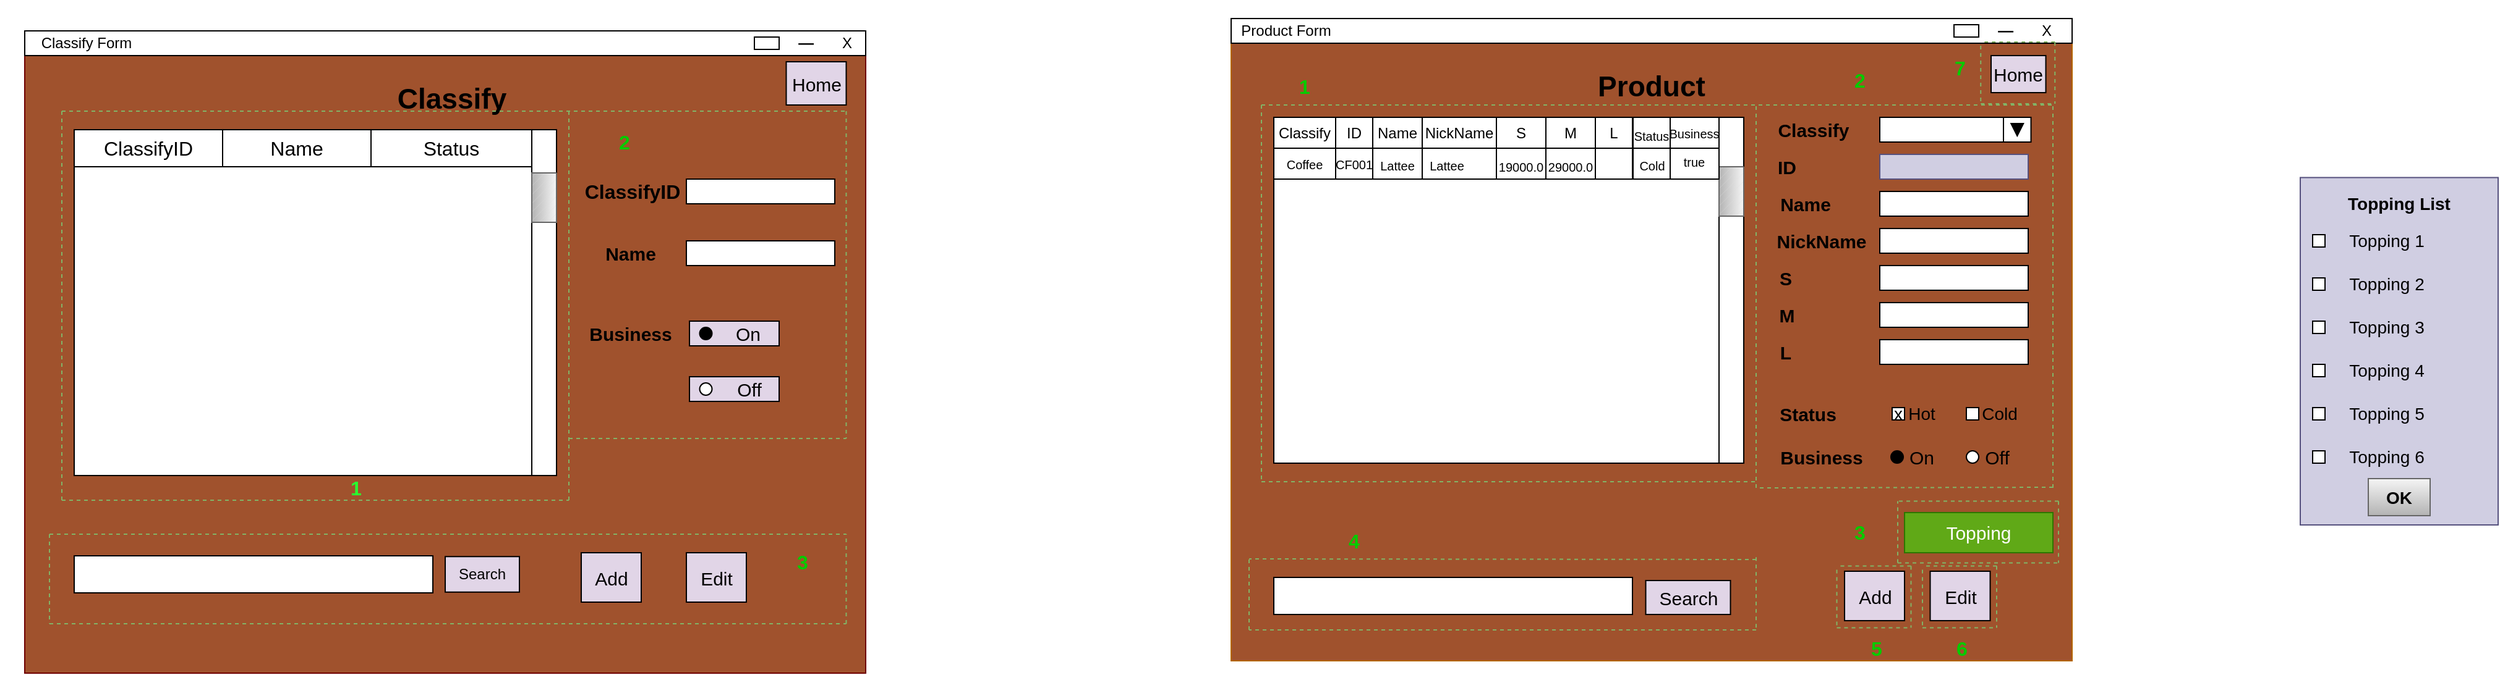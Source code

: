 <mxfile version="16.4.11" type="device"><diagram id="q8lKJVzKrekcvwkOTJQg" name="Page-1"><mxGraphModel dx="1038" dy="641" grid="1" gridSize="10" guides="1" tooltips="1" connect="1" arrows="1" fold="1" page="1" pageScale="1" pageWidth="850" pageHeight="1100" math="0" shadow="0"><root><mxCell id="0"/><mxCell id="1" parent="0"/><mxCell id="ak0xcF1n93-fS8Q3N2Ez-2" value="" style="rounded=0;whiteSpace=wrap;html=1;fillColor=#A0522D;strokeColor=#6F0000;strokeWidth=1;fontColor=#ffffff;" parent="1" vertex="1"><mxGeometry x="80" y="60" width="680" height="500" as="geometry"/></mxCell><mxCell id="ak0xcF1n93-fS8Q3N2Ez-3" value="" style="rounded=0;whiteSpace=wrap;html=1;" parent="1" vertex="1"><mxGeometry x="80" y="40" width="680" height="20" as="geometry"/></mxCell><mxCell id="ak0xcF1n93-fS8Q3N2Ez-4" value="" style="rounded=0;whiteSpace=wrap;html=1;" parent="1" vertex="1"><mxGeometry x="670" y="45" width="20" height="10" as="geometry"/></mxCell><mxCell id="ak0xcF1n93-fS8Q3N2Ez-5" value="X" style="text;html=1;strokeColor=none;fillColor=none;align=center;verticalAlign=middle;whiteSpace=wrap;rounded=0;" parent="1" vertex="1"><mxGeometry x="730" y="40" width="30" height="20" as="geometry"/></mxCell><mxCell id="ak0xcF1n93-fS8Q3N2Ez-6" value="&lt;p class=&quot;MsoListParagraph&quot; style=&quot;margin-left: 55.2pt ; text-align: justify ; line-height: 150%&quot;&gt;&lt;b&gt;&lt;span style=&quot;font-size: 13.0pt ; line-height: 150% ; font-family: &amp;#34;times new roman&amp;#34; , serif&quot;&gt;─&lt;/span&gt;&lt;/b&gt;&lt;/p&gt;" style="text;html=1;strokeColor=none;fillColor=none;align=center;verticalAlign=middle;whiteSpace=wrap;rounded=0;" parent="1" vertex="1"><mxGeometry x="660" y="40" width="30" height="20" as="geometry"/></mxCell><mxCell id="ak0xcF1n93-fS8Q3N2Ez-7" value="Classify Form" style="text;html=1;strokeColor=none;fillColor=none;align=center;verticalAlign=middle;whiteSpace=wrap;rounded=0;" parent="1" vertex="1"><mxGeometry x="60" y="35" width="140" height="30" as="geometry"/></mxCell><mxCell id="ak0xcF1n93-fS8Q3N2Ez-8" value="&lt;span style=&quot;font-size: 23px&quot;&gt;&lt;b&gt;Classify&lt;/b&gt;&lt;/span&gt;" style="text;html=1;strokeColor=none;fillColor=none;align=center;verticalAlign=middle;whiteSpace=wrap;rounded=0;" parent="1" vertex="1"><mxGeometry x="318" y="80" width="215" height="30" as="geometry"/></mxCell><mxCell id="ak0xcF1n93-fS8Q3N2Ez-40" value="" style="rounded=0;whiteSpace=wrap;html=1;" parent="1" vertex="1"><mxGeometry x="120" y="120" width="380" height="280" as="geometry"/></mxCell><mxCell id="ak0xcF1n93-fS8Q3N2Ez-58" value="" style="rounded=0;whiteSpace=wrap;html=1;fontSize=15;fontColor=#000000;" parent="1" vertex="1"><mxGeometry x="120" y="465" width="290" height="30" as="geometry"/></mxCell><mxCell id="ak0xcF1n93-fS8Q3N2Ez-59" value="" style="rounded=0;whiteSpace=wrap;html=1;fontSize=15;fontColor=#000000;" parent="1" vertex="1"><mxGeometry x="615" y="210" width="120" height="20" as="geometry"/></mxCell><mxCell id="ak0xcF1n93-fS8Q3N2Ez-60" value="&lt;span style=&quot;color: rgb(0 , 0 , 0) ; font-size: 16px&quot;&gt;&lt;b&gt;ClassifyID&lt;/b&gt;&lt;/span&gt;" style="text;html=1;strokeColor=none;fillColor=none;align=center;verticalAlign=middle;whiteSpace=wrap;rounded=0;fontSize=15;fontColor=#FF0000;" parent="1" vertex="1"><mxGeometry x="533" y="155" width="77" height="30" as="geometry"/></mxCell><mxCell id="ak0xcF1n93-fS8Q3N2Ez-61" value="&lt;b&gt;Name&lt;/b&gt;" style="text;html=1;strokeColor=none;fillColor=none;align=center;verticalAlign=middle;whiteSpace=wrap;rounded=0;fontSize=15;fontColor=#000000;" parent="1" vertex="1"><mxGeometry x="540" y="205" width="60" height="30" as="geometry"/></mxCell><mxCell id="ak0xcF1n93-fS8Q3N2Ez-64" value="" style="rounded=0;whiteSpace=wrap;html=1;fontSize=15;fontColor=#000000;" parent="1" vertex="1"><mxGeometry x="615" y="160" width="120" height="20" as="geometry"/></mxCell><mxCell id="ak0xcF1n93-fS8Q3N2Ez-73" value="Add" style="rounded=0;whiteSpace=wrap;html=1;fontSize=15;fontColor=#000000;fillColor=#E1D5E7;" parent="1" vertex="1"><mxGeometry x="530" y="462.5" width="48.5" height="40" as="geometry"/></mxCell><mxCell id="ak0xcF1n93-fS8Q3N2Ez-74" value="Edit" style="rounded=0;whiteSpace=wrap;html=1;fontSize=15;fontColor=#000000;fillColor=#E1D5E7;" parent="1" vertex="1"><mxGeometry x="615" y="462.5" width="48.5" height="40" as="geometry"/></mxCell><mxCell id="ak0xcF1n93-fS8Q3N2Ez-75" value="&lt;b&gt;Business&lt;/b&gt;" style="text;html=1;strokeColor=none;fillColor=none;align=center;verticalAlign=middle;whiteSpace=wrap;rounded=0;fontSize=15;fontColor=#000000;" parent="1" vertex="1"><mxGeometry x="540" y="270" width="60" height="30" as="geometry"/></mxCell><mxCell id="ak0xcF1n93-fS8Q3N2Ez-76" value="Home" style="rounded=0;whiteSpace=wrap;html=1;fontSize=15;fontColor=#000000;fillColor=#E1D5E7;" parent="1" vertex="1"><mxGeometry x="695.75" y="65" width="48.5" height="35" as="geometry"/></mxCell><mxCell id="ak0xcF1n93-fS8Q3N2Ez-80" value="" style="rounded=0;whiteSpace=wrap;html=1;fontSize=15;fontColor=#000000;fillColor=#E1D5E7;" parent="1" vertex="1"><mxGeometry x="617.5" y="275" width="72.5" height="20" as="geometry"/></mxCell><mxCell id="ak0xcF1n93-fS8Q3N2Ez-81" value="" style="rounded=0;whiteSpace=wrap;html=1;fontSize=15;fontColor=#000000;fillColor=#E1D5E7;" parent="1" vertex="1"><mxGeometry x="617.5" y="320" width="72.5" height="20" as="geometry"/></mxCell><mxCell id="ak0xcF1n93-fS8Q3N2Ez-82" value="On" style="text;html=1;strokeColor=none;fillColor=none;align=center;verticalAlign=middle;whiteSpace=wrap;rounded=0;fontSize=15;fontColor=#000000;" parent="1" vertex="1"><mxGeometry x="640" y="280" width="50" height="10" as="geometry"/></mxCell><mxCell id="ak0xcF1n93-fS8Q3N2Ez-83" value="Off" style="text;html=1;strokeColor=none;fillColor=none;align=center;verticalAlign=middle;whiteSpace=wrap;rounded=0;fontSize=15;fontColor=#000000;" parent="1" vertex="1"><mxGeometry x="635.75" y="325" width="60" height="10" as="geometry"/></mxCell><mxCell id="ak0xcF1n93-fS8Q3N2Ez-84" value="" style="ellipse;whiteSpace=wrap;html=1;aspect=fixed;fontSize=15;fontColor=#000000;fillColor=#000000;" parent="1" vertex="1"><mxGeometry x="625.75" y="280" width="10" height="10" as="geometry"/></mxCell><mxCell id="ak0xcF1n93-fS8Q3N2Ez-85" value="" style="ellipse;whiteSpace=wrap;html=1;aspect=fixed;fontSize=15;fontColor=#000000;fillColor=#FFFFFF;" parent="1" vertex="1"><mxGeometry x="625.75" y="325" width="10" height="10" as="geometry"/></mxCell><mxCell id="ak0xcF1n93-fS8Q3N2Ez-91" value="" style="rounded=0;whiteSpace=wrap;html=1;fillColor=#A0522D;strokeColor=#b46504;" parent="1" vertex="1"><mxGeometry x="1055.5" y="50" width="680" height="500" as="geometry"/></mxCell><mxCell id="ak0xcF1n93-fS8Q3N2Ez-92" value="" style="rounded=0;whiteSpace=wrap;html=1;" parent="1" vertex="1"><mxGeometry x="1055.5" y="30" width="680" height="20" as="geometry"/></mxCell><mxCell id="ak0xcF1n93-fS8Q3N2Ez-93" value="" style="rounded=0;whiteSpace=wrap;html=1;" parent="1" vertex="1"><mxGeometry x="1640" y="35" width="20" height="10" as="geometry"/></mxCell><mxCell id="ak0xcF1n93-fS8Q3N2Ez-94" value="X" style="text;html=1;strokeColor=none;fillColor=none;align=center;verticalAlign=middle;whiteSpace=wrap;rounded=0;" parent="1" vertex="1"><mxGeometry x="1700" y="30" width="30" height="20" as="geometry"/></mxCell><mxCell id="ak0xcF1n93-fS8Q3N2Ez-95" value="&lt;p class=&quot;MsoListParagraph&quot; style=&quot;margin-left: 55.2pt ; text-align: justify ; line-height: 150%&quot;&gt;&lt;b&gt;&lt;span style=&quot;font-size: 13.0pt ; line-height: 150% ; font-family: &amp;#34;times new roman&amp;#34; , serif&quot;&gt;─&lt;/span&gt;&lt;/b&gt;&lt;/p&gt;" style="text;html=1;strokeColor=none;fillColor=none;align=center;verticalAlign=middle;whiteSpace=wrap;rounded=0;" parent="1" vertex="1"><mxGeometry x="1630" y="30" width="30" height="20" as="geometry"/></mxCell><mxCell id="ak0xcF1n93-fS8Q3N2Ez-96" value="Product Form" style="text;html=1;strokeColor=none;fillColor=none;align=center;verticalAlign=middle;whiteSpace=wrap;rounded=0;" parent="1" vertex="1"><mxGeometry x="1030" y="25" width="140" height="30" as="geometry"/></mxCell><mxCell id="ak0xcF1n93-fS8Q3N2Ez-97" value="&lt;span style=&quot;font-size: 23px&quot;&gt;&lt;b&gt;Product&lt;/b&gt;&lt;/span&gt;" style="text;html=1;strokeColor=none;fillColor=none;align=center;verticalAlign=middle;whiteSpace=wrap;rounded=0;" parent="1" vertex="1"><mxGeometry x="1288" y="70" width="215" height="30" as="geometry"/></mxCell><mxCell id="ak0xcF1n93-fS8Q3N2Ez-98" value="" style="rounded=0;whiteSpace=wrap;html=1;" parent="1" vertex="1"><mxGeometry x="1090" y="110" width="380" height="280" as="geometry"/></mxCell><mxCell id="ak0xcF1n93-fS8Q3N2Ez-110" value="" style="rounded=0;whiteSpace=wrap;html=1;fontSize=15;fontColor=#000000;" parent="1" vertex="1"><mxGeometry x="1090" y="482.5" width="290" height="30" as="geometry"/></mxCell><mxCell id="ak0xcF1n93-fS8Q3N2Ez-111" value="" style="rounded=0;whiteSpace=wrap;html=1;fontSize=15;fontColor=#000000;" parent="1" vertex="1"><mxGeometry x="1580" y="200" width="120" height="20" as="geometry"/></mxCell><mxCell id="ak0xcF1n93-fS8Q3N2Ez-112" value="&lt;font color=&quot;#000000&quot;&gt;&lt;b&gt;Classify&lt;/b&gt;&lt;/font&gt;" style="text;html=1;strokeColor=none;fillColor=none;align=center;verticalAlign=middle;whiteSpace=wrap;rounded=0;fontSize=15;fontColor=#FF0000;" parent="1" vertex="1"><mxGeometry x="1490" y="105" width="73" height="30" as="geometry"/></mxCell><mxCell id="ak0xcF1n93-fS8Q3N2Ez-113" value="&lt;b&gt;Name&lt;/b&gt;" style="text;html=1;strokeColor=none;fillColor=none;align=center;verticalAlign=middle;whiteSpace=wrap;rounded=0;fontSize=15;fontColor=#000000;" parent="1" vertex="1"><mxGeometry x="1490" y="165" width="60" height="30" as="geometry"/></mxCell><mxCell id="ak0xcF1n93-fS8Q3N2Ez-116" value="" style="rounded=0;whiteSpace=wrap;html=1;fontSize=15;fontColor=#000000;" parent="1" vertex="1"><mxGeometry x="1580" y="110" width="120" height="20" as="geometry"/></mxCell><mxCell id="ak0xcF1n93-fS8Q3N2Ez-122" value="Add" style="rounded=0;whiteSpace=wrap;html=1;fontSize=15;fontColor=#000000;fillColor=#E1D5E7;" parent="1" vertex="1"><mxGeometry x="1551.5" y="477.5" width="48.5" height="40" as="geometry"/></mxCell><mxCell id="ak0xcF1n93-fS8Q3N2Ez-123" value="Edit" style="rounded=0;whiteSpace=wrap;html=1;fontSize=15;fontColor=#000000;fillColor=#E1D5E7;" parent="1" vertex="1"><mxGeometry x="1620.75" y="477.5" width="48.5" height="40" as="geometry"/></mxCell><mxCell id="ak0xcF1n93-fS8Q3N2Ez-124" value="&lt;b&gt;Status&lt;/b&gt;" style="text;html=1;strokeColor=none;fillColor=none;align=center;verticalAlign=middle;whiteSpace=wrap;rounded=0;fontSize=15;fontColor=#000000;" parent="1" vertex="1"><mxGeometry x="1491.5" y="335" width="60" height="30" as="geometry"/></mxCell><mxCell id="ak0xcF1n93-fS8Q3N2Ez-125" value="Home" style="rounded=0;whiteSpace=wrap;html=1;fontSize=15;fontColor=#000000;fillColor=#E1D5E7;" parent="1" vertex="1"><mxGeometry x="1670" y="60" width="44.25" height="30" as="geometry"/></mxCell><mxCell id="ak0xcF1n93-fS8Q3N2Ez-131" value="On" style="text;html=1;strokeColor=none;fillColor=none;align=center;verticalAlign=middle;whiteSpace=wrap;rounded=0;fontSize=15;fontColor=#000000;rotation=0;" parent="1" vertex="1"><mxGeometry x="1589" y="380" width="50" height="10" as="geometry"/></mxCell><mxCell id="ak0xcF1n93-fS8Q3N2Ez-132" value="Off" style="text;html=1;strokeColor=none;fillColor=none;align=center;verticalAlign=middle;whiteSpace=wrap;rounded=0;fontSize=15;fontColor=#000000;" parent="1" vertex="1"><mxGeometry x="1650" y="380" width="50" height="10" as="geometry"/></mxCell><mxCell id="ak0xcF1n93-fS8Q3N2Ez-164" value="&lt;span style=&quot;font-size: 15px&quot;&gt;&lt;b&gt;ID&lt;/b&gt;&lt;/span&gt;" style="text;html=1;strokeColor=none;fillColor=none;align=center;verticalAlign=middle;whiteSpace=wrap;rounded=0;fontSize=12;fontColor=#000000;" parent="1" vertex="1"><mxGeometry x="1480" y="135" width="50" height="30" as="geometry"/></mxCell><mxCell id="ak0xcF1n93-fS8Q3N2Ez-165" value="" style="rounded=0;whiteSpace=wrap;html=1;fontSize=15;fillColor=#d0cee2;strokeColor=#56517e;" parent="1" vertex="1"><mxGeometry x="1580" y="140" width="120" height="20" as="geometry"/></mxCell><mxCell id="ak0xcF1n93-fS8Q3N2Ez-167" value="&lt;span style=&quot;font-size: 15px&quot;&gt;&lt;b&gt;S&lt;/b&gt;&lt;/span&gt;" style="text;html=1;strokeColor=none;fillColor=none;align=center;verticalAlign=middle;whiteSpace=wrap;rounded=0;fontSize=12;fontColor=#000000;" parent="1" vertex="1"><mxGeometry x="1474.25" y="225" width="60" height="30" as="geometry"/></mxCell><mxCell id="ak0xcF1n93-fS8Q3N2Ez-168" value="&lt;b&gt;M&lt;/b&gt;" style="text;html=1;strokeColor=none;fillColor=none;align=center;verticalAlign=middle;whiteSpace=wrap;rounded=0;fontSize=15;fontColor=#000000;" parent="1" vertex="1"><mxGeometry x="1475" y="255" width="60" height="30" as="geometry"/></mxCell><mxCell id="ak0xcF1n93-fS8Q3N2Ez-169" value="&lt;b&gt;L&lt;/b&gt;" style="text;html=1;strokeColor=none;fillColor=none;align=center;verticalAlign=middle;whiteSpace=wrap;rounded=0;fontSize=15;fontColor=#000000;" parent="1" vertex="1"><mxGeometry x="1474.25" y="285" width="60" height="30" as="geometry"/></mxCell><mxCell id="ak0xcF1n93-fS8Q3N2Ez-171" value="" style="rounded=0;whiteSpace=wrap;html=1;fontSize=15;fontColor=#000000;" parent="1" vertex="1"><mxGeometry x="1580" y="230" width="120" height="20" as="geometry"/></mxCell><mxCell id="ak0xcF1n93-fS8Q3N2Ez-173" value="" style="rounded=0;whiteSpace=wrap;html=1;fontSize=15;fontColor=#000000;" parent="1" vertex="1"><mxGeometry x="1580" y="260" width="120" height="20" as="geometry"/></mxCell><mxCell id="ak0xcF1n93-fS8Q3N2Ez-175" value="" style="rounded=0;whiteSpace=wrap;html=1;fontSize=15;fontColor=#000000;" parent="1" vertex="1"><mxGeometry x="1580" y="290" width="120" height="20" as="geometry"/></mxCell><mxCell id="o-FGPBHPvcDrGOD6R7V4-8" value="Topping" style="rounded=0;whiteSpace=wrap;html=1;fontSize=15;fillColor=#60a917;strokeColor=#2D7600;fontColor=#ffffff;" parent="1" vertex="1"><mxGeometry x="1600" y="430" width="120" height="32.5" as="geometry"/></mxCell><mxCell id="o-FGPBHPvcDrGOD6R7V4-19" value="" style="endArrow=none;dashed=1;html=1;rounded=0;fillColor=#d5e8d4;gradientColor=#97d077;strokeColor=#82b366;entryX=1;entryY=0;entryDx=0;entryDy=0;exitX=0.25;exitY=0;exitDx=0;exitDy=0;" parent="1" edge="1"><mxGeometry width="50" height="50" relative="1" as="geometry"><mxPoint x="1080" y="100" as="sourcePoint"/><mxPoint x="1720" y="100" as="targetPoint"/></mxGeometry></mxCell><mxCell id="o-FGPBHPvcDrGOD6R7V4-22" value="" style="endArrow=none;dashed=1;html=1;rounded=0;fillColor=#d5e8d4;gradientColor=#97d077;strokeColor=#82b366;entryX=0.25;entryY=0;entryDx=0;entryDy=0;" parent="1" edge="1"><mxGeometry width="50" height="50" relative="1" as="geometry"><mxPoint x="1480" y="410" as="sourcePoint"/><mxPoint x="1480" y="100" as="targetPoint"/></mxGeometry></mxCell><mxCell id="o-FGPBHPvcDrGOD6R7V4-25" value="" style="endArrow=none;dashed=1;html=1;rounded=0;fillColor=#d5e8d4;gradientColor=#97d077;strokeColor=#82b366;entryX=0;entryY=0;entryDx=0;entryDy=0;exitX=0.25;exitY=0;exitDx=0;exitDy=0;" parent="1" edge="1"><mxGeometry width="50" height="50" relative="1" as="geometry"><mxPoint x="1080" y="100" as="sourcePoint"/><mxPoint x="1080" y="405.0" as="targetPoint"/></mxGeometry></mxCell><mxCell id="o-FGPBHPvcDrGOD6R7V4-26" value="" style="endArrow=none;dashed=1;html=1;rounded=0;fillColor=#d5e8d4;gradientColor=#97d077;strokeColor=#82b366;entryX=0.25;entryY=0;entryDx=0;entryDy=0;exitX=0;exitY=0;exitDx=0;exitDy=0;" parent="1" edge="1"><mxGeometry width="50" height="50" relative="1" as="geometry"><mxPoint x="1080" y="405.0" as="sourcePoint"/><mxPoint x="1480" y="405" as="targetPoint"/></mxGeometry></mxCell><mxCell id="o-FGPBHPvcDrGOD6R7V4-27" value="&lt;font color=&quot;#000000&quot;&gt;Classify&lt;/font&gt;" style="rounded=0;whiteSpace=wrap;html=1;fontColor=#00CC00;strokeColor=#000000;strokeWidth=1;fillColor=#FFFFFF;" parent="1" vertex="1"><mxGeometry x="1090" y="110" width="50" height="25" as="geometry"/></mxCell><mxCell id="o-FGPBHPvcDrGOD6R7V4-28" value="&lt;font color=&quot;#000000&quot;&gt;ID&lt;/font&gt;" style="rounded=0;whiteSpace=wrap;html=1;fontColor=#00CC00;strokeColor=#000000;strokeWidth=1;fillColor=#FFFFFF;" parent="1" vertex="1"><mxGeometry x="1140" y="110" width="30" height="25" as="geometry"/></mxCell><mxCell id="o-FGPBHPvcDrGOD6R7V4-29" value="&lt;font color=&quot;#000000&quot;&gt;Name&lt;/font&gt;" style="rounded=0;whiteSpace=wrap;html=1;fontColor=#00CC00;strokeColor=#000000;strokeWidth=1;fillColor=#FFFFFF;" parent="1" vertex="1"><mxGeometry x="1170" y="110" width="40" height="25" as="geometry"/></mxCell><mxCell id="o-FGPBHPvcDrGOD6R7V4-30" value="&lt;font color=&quot;#000000&quot;&gt;S&lt;/font&gt;" style="rounded=0;whiteSpace=wrap;html=1;fontColor=#00CC00;strokeColor=#000000;strokeWidth=1;fillColor=#FFFFFF;" parent="1" vertex="1"><mxGeometry x="1270" y="110" width="40" height="25" as="geometry"/></mxCell><mxCell id="o-FGPBHPvcDrGOD6R7V4-31" value="&lt;font color=&quot;#000000&quot;&gt;M&lt;/font&gt;" style="rounded=0;whiteSpace=wrap;html=1;fontColor=#00CC00;strokeColor=#000000;strokeWidth=1;fillColor=#FFFFFF;" parent="1" vertex="1"><mxGeometry x="1310" y="110" width="40" height="25" as="geometry"/></mxCell><mxCell id="o-FGPBHPvcDrGOD6R7V4-32" value="&lt;font color=&quot;#000000&quot;&gt;L&lt;/font&gt;" style="rounded=0;whiteSpace=wrap;html=1;fontColor=#00CC00;strokeColor=#000000;strokeWidth=1;fillColor=#FFFFFF;" parent="1" vertex="1"><mxGeometry x="1350" y="110" width="30" height="25" as="geometry"/></mxCell><mxCell id="o-FGPBHPvcDrGOD6R7V4-33" value="&lt;font color=&quot;#000000&quot; style=&quot;font-size: 10px&quot;&gt;Business&lt;/font&gt;" style="rounded=0;whiteSpace=wrap;html=1;fontColor=#00CC00;strokeColor=#000000;strokeWidth=1;fillColor=#FFFFFF;" parent="1" vertex="1"><mxGeometry x="1410" y="110" width="40" height="25" as="geometry"/></mxCell><mxCell id="o-FGPBHPvcDrGOD6R7V4-35" value="" style="rounded=0;whiteSpace=wrap;html=1;strokeWidth=1;rotation=90;" parent="1" vertex="1"><mxGeometry x="1320" y="240" width="280" height="20" as="geometry"/></mxCell><mxCell id="o-FGPBHPvcDrGOD6R7V4-36" value="" style="verticalLabelPosition=bottom;verticalAlign=top;html=1;shape=mxgraph.basic.patternFillRect;fillStyle=diagRev;step=5;fillStrokeWidth=0.2;fillStrokeColor=#dddddd;strokeWidth=1;rotation=90;fillColor=#f5f5f5;strokeColor=#666666;gradientColor=#b3b3b3;" parent="1" vertex="1"><mxGeometry x="1440" y="160" width="40" height="20" as="geometry"/></mxCell><mxCell id="o-FGPBHPvcDrGOD6R7V4-37" value="Search" style="rounded=0;whiteSpace=wrap;html=1;fontSize=15;fontColor=#000000;fillColor=#E1D5E7;" parent="1" vertex="1"><mxGeometry x="1390.75" y="485" width="68.5" height="27.5" as="geometry"/></mxCell><mxCell id="o-FGPBHPvcDrGOD6R7V4-39" value="" style="endArrow=none;dashed=1;html=1;rounded=0;fillColor=#d5e8d4;gradientColor=#97d077;strokeColor=#82b366;entryX=1;entryY=0;entryDx=0;entryDy=0;" parent="1" edge="1"><mxGeometry width="50" height="50" relative="1" as="geometry"><mxPoint x="1720" y="410" as="sourcePoint"/><mxPoint x="1720" y="100" as="targetPoint"/></mxGeometry></mxCell><mxCell id="o-FGPBHPvcDrGOD6R7V4-42" value="" style="endArrow=none;dashed=1;html=1;rounded=0;fillColor=#d5e8d4;gradientColor=#97d077;strokeColor=#82b366;entryX=0;entryY=0.5;entryDx=0;entryDy=0;" parent="1" edge="1"><mxGeometry width="50" height="50" relative="1" as="geometry"><mxPoint x="1480" y="468" as="sourcePoint"/><mxPoint x="1070" y="467.5" as="targetPoint"/></mxGeometry></mxCell><mxCell id="o-FGPBHPvcDrGOD6R7V4-47" value="" style="endArrow=none;dashed=1;html=1;rounded=0;fillColor=#d5e8d4;gradientColor=#97d077;strokeColor=#82b366;entryX=0;entryY=0.5;entryDx=0;entryDy=0;exitX=0;exitY=0.75;exitDx=0;exitDy=0;" parent="1" edge="1"><mxGeometry width="50" height="50" relative="1" as="geometry"><mxPoint x="1070" y="525" as="sourcePoint"/><mxPoint x="1070" y="467.5" as="targetPoint"/></mxGeometry></mxCell><mxCell id="o-FGPBHPvcDrGOD6R7V4-49" value="" style="endArrow=none;dashed=1;html=1;rounded=0;fillColor=#d5e8d4;gradientColor=#97d077;strokeColor=#82b366;entryX=0;entryY=0.75;entryDx=0;entryDy=0;" parent="1" edge="1"><mxGeometry width="50" height="50" relative="1" as="geometry"><mxPoint x="1480" y="525" as="sourcePoint"/><mxPoint x="1070" y="525" as="targetPoint"/></mxGeometry></mxCell><mxCell id="o-FGPBHPvcDrGOD6R7V4-50" value="&lt;font color=&quot;#00cc00&quot; size=&quot;1&quot;&gt;&lt;b style=&quot;font-size: 16px&quot;&gt;1&lt;/b&gt;&lt;/font&gt;" style="text;html=1;strokeColor=none;fillColor=none;align=center;verticalAlign=middle;whiteSpace=wrap;rounded=0;fontColor=#000000;" parent="1" vertex="1"><mxGeometry x="1080" y="65" width="70" height="40" as="geometry"/></mxCell><mxCell id="o-FGPBHPvcDrGOD6R7V4-51" value="&lt;font color=&quot;#00cc00&quot; size=&quot;1&quot;&gt;&lt;b style=&quot;font-size: 16px&quot;&gt;2&lt;/b&gt;&lt;/font&gt;" style="text;html=1;strokeColor=none;fillColor=none;align=center;verticalAlign=middle;whiteSpace=wrap;rounded=0;fontColor=#000000;" parent="1" vertex="1"><mxGeometry x="1529" y="60" width="70" height="40" as="geometry"/></mxCell><mxCell id="o-FGPBHPvcDrGOD6R7V4-52" value="&lt;font color=&quot;#00cc00&quot; size=&quot;1&quot;&gt;&lt;b style=&quot;font-size: 16px&quot;&gt;4&lt;/b&gt;&lt;/font&gt;" style="text;html=1;strokeColor=none;fillColor=none;align=center;verticalAlign=middle;whiteSpace=wrap;rounded=0;fontColor=#000000;" parent="1" vertex="1"><mxGeometry x="1120" y="432.5" width="70" height="40" as="geometry"/></mxCell><mxCell id="o-FGPBHPvcDrGOD6R7V4-53" value="&lt;font color=&quot;#000000&quot;&gt;ClassifyID&lt;/font&gt;" style="rounded=0;whiteSpace=wrap;html=1;fontSize=16;fontColor=#00CC00;strokeColor=#000000;strokeWidth=1;fillColor=#FFFFFF;" parent="1" vertex="1"><mxGeometry x="120" y="120" width="120" height="30" as="geometry"/></mxCell><mxCell id="o-FGPBHPvcDrGOD6R7V4-54" value="&lt;font color=&quot;#000000&quot;&gt;Name&lt;/font&gt;" style="rounded=0;whiteSpace=wrap;html=1;fontSize=16;fontColor=#00CC00;strokeColor=#000000;strokeWidth=1;fillColor=#FFFFFF;" parent="1" vertex="1"><mxGeometry x="240" y="120" width="120" height="30" as="geometry"/></mxCell><mxCell id="o-FGPBHPvcDrGOD6R7V4-56" value="" style="rounded=0;whiteSpace=wrap;html=1;strokeWidth=1;rotation=90;" parent="1" vertex="1"><mxGeometry x="360" y="250" width="280" height="20" as="geometry"/></mxCell><mxCell id="o-FGPBHPvcDrGOD6R7V4-57" value="&lt;font color=&quot;#000000&quot;&gt;Status&lt;/font&gt;" style="rounded=0;whiteSpace=wrap;html=1;fontSize=16;fontColor=#00CC00;strokeColor=#000000;strokeWidth=1;fillColor=#FFFFFF;" parent="1" vertex="1"><mxGeometry x="360" y="120" width="130" height="30" as="geometry"/></mxCell><mxCell id="o-FGPBHPvcDrGOD6R7V4-58" value="" style="verticalLabelPosition=bottom;verticalAlign=top;html=1;shape=mxgraph.basic.patternFillRect;fillStyle=diagRev;step=5;fillStrokeWidth=0.2;fillStrokeColor=#dddddd;strokeWidth=1;rotation=90;fillColor=#f5f5f5;strokeColor=#666666;gradientColor=#b3b3b3;" parent="1" vertex="1"><mxGeometry x="480" y="165" width="40" height="20" as="geometry"/></mxCell><mxCell id="o-FGPBHPvcDrGOD6R7V4-63" value="" style="endArrow=none;dashed=1;html=1;rounded=0;fillColor=#d5e8d4;gradientColor=#97d077;strokeColor=#82b366;entryX=1;entryY=0.25;entryDx=0;entryDy=0;exitX=0;exitY=0.25;exitDx=0;exitDy=0;" parent="1" edge="1"><mxGeometry width="50" height="50" relative="1" as="geometry"><mxPoint x="110" y="105" as="sourcePoint"/><mxPoint x="744.25" y="105" as="targetPoint"/></mxGeometry></mxCell><mxCell id="o-FGPBHPvcDrGOD6R7V4-64" value="" style="endArrow=none;dashed=1;html=1;rounded=0;fillColor=#d5e8d4;gradientColor=#97d077;strokeColor=#82b366;entryX=0;entryY=0.5;entryDx=0;entryDy=0;exitX=0;exitY=0.25;exitDx=0;exitDy=0;" parent="1" edge="1"><mxGeometry width="50" height="50" relative="1" as="geometry"><mxPoint x="110" y="105" as="sourcePoint"/><mxPoint x="110" y="420" as="targetPoint"/></mxGeometry></mxCell><mxCell id="o-FGPBHPvcDrGOD6R7V4-65" value="" style="endArrow=none;dashed=1;html=1;rounded=0;fillColor=#d5e8d4;gradientColor=#97d077;strokeColor=#82b366;entryX=1;entryY=0.5;entryDx=0;entryDy=0;exitX=1;exitY=0.25;exitDx=0;exitDy=0;" parent="1" edge="1"><mxGeometry width="50" height="50" relative="1" as="geometry"><mxPoint x="520" y="105" as="sourcePoint"/><mxPoint x="520" y="420" as="targetPoint"/></mxGeometry></mxCell><mxCell id="o-FGPBHPvcDrGOD6R7V4-66" value="" style="endArrow=none;dashed=1;html=1;rounded=0;fillColor=#d5e8d4;gradientColor=#97d077;strokeColor=#82b366;entryX=1;entryY=0.5;entryDx=0;entryDy=0;exitX=0;exitY=0.5;exitDx=0;exitDy=0;" parent="1" edge="1"><mxGeometry width="50" height="50" relative="1" as="geometry"><mxPoint x="110" y="420" as="sourcePoint"/><mxPoint x="520" y="420" as="targetPoint"/></mxGeometry></mxCell><mxCell id="o-FGPBHPvcDrGOD6R7V4-69" value="" style="endArrow=none;dashed=1;html=1;rounded=0;fillColor=#d5e8d4;gradientColor=#97d077;strokeColor=#82b366;entryX=1;entryY=0.5;entryDx=0;entryDy=0;exitX=1;exitY=0.25;exitDx=0;exitDy=0;" parent="1" edge="1"><mxGeometry width="50" height="50" relative="1" as="geometry"><mxPoint x="744.25" y="105" as="sourcePoint"/><mxPoint x="744.25" y="370" as="targetPoint"/></mxGeometry></mxCell><mxCell id="o-FGPBHPvcDrGOD6R7V4-70" value="" style="endArrow=none;dashed=1;html=1;rounded=0;fillColor=#d5e8d4;gradientColor=#97d077;strokeColor=#82b366;entryX=1;entryY=0.5;entryDx=0;entryDy=0;" parent="1" edge="1"><mxGeometry width="50" height="50" relative="1" as="geometry"><mxPoint x="520" y="370" as="sourcePoint"/><mxPoint x="744.25" y="370" as="targetPoint"/></mxGeometry></mxCell><mxCell id="o-FGPBHPvcDrGOD6R7V4-75" value="" style="endArrow=none;dashed=1;html=1;rounded=0;fillColor=#d5e8d4;gradientColor=#97d077;strokeColor=#82b366;entryX=1;entryY=0.25;entryDx=0;entryDy=0;exitX=0;exitY=0.25;exitDx=0;exitDy=0;" parent="1" edge="1"><mxGeometry width="50" height="50" relative="1" as="geometry"><mxPoint x="100" y="447.5" as="sourcePoint"/><mxPoint x="744.25" y="447.5" as="targetPoint"/></mxGeometry></mxCell><mxCell id="o-FGPBHPvcDrGOD6R7V4-76" value="" style="endArrow=none;dashed=1;html=1;rounded=0;fillColor=#d5e8d4;gradientColor=#97d077;strokeColor=#82b366;entryX=1;entryY=0.25;entryDx=0;entryDy=0;exitX=1;exitY=0.25;exitDx=0;exitDy=0;" parent="1" edge="1"><mxGeometry width="50" height="50" relative="1" as="geometry"><mxPoint x="744.25" y="520" as="sourcePoint"/><mxPoint x="744.25" y="447.5" as="targetPoint"/></mxGeometry></mxCell><mxCell id="o-FGPBHPvcDrGOD6R7V4-77" value="" style="endArrow=none;dashed=1;html=1;rounded=0;fillColor=#d5e8d4;gradientColor=#97d077;strokeColor=#82b366;exitX=0;exitY=0.25;exitDx=0;exitDy=0;" parent="1" edge="1"><mxGeometry width="50" height="50" relative="1" as="geometry"><mxPoint x="100" y="447.5" as="sourcePoint"/><mxPoint x="100" y="520" as="targetPoint"/></mxGeometry></mxCell><mxCell id="o-FGPBHPvcDrGOD6R7V4-78" value="" style="endArrow=none;dashed=1;html=1;rounded=0;fillColor=#d5e8d4;gradientColor=#97d077;strokeColor=#82b366;entryX=1;entryY=0.25;entryDx=0;entryDy=0;" parent="1" edge="1"><mxGeometry width="50" height="50" relative="1" as="geometry"><mxPoint x="100" y="520" as="sourcePoint"/><mxPoint x="744.25" y="520" as="targetPoint"/></mxGeometry></mxCell><mxCell id="o-FGPBHPvcDrGOD6R7V4-80" value="&lt;font color=&quot;#00cc00&quot; size=&quot;1&quot;&gt;&lt;b style=&quot;font-size: 16px&quot;&gt;2&lt;/b&gt;&lt;/font&gt;" style="text;html=1;strokeColor=none;fillColor=none;align=center;verticalAlign=middle;whiteSpace=wrap;rounded=0;fontColor=#000000;" parent="1" vertex="1"><mxGeometry x="530" y="110" width="70" height="40" as="geometry"/></mxCell><mxCell id="o-FGPBHPvcDrGOD6R7V4-82" value="&lt;font color=&quot;#00cc00&quot; size=&quot;1&quot;&gt;&lt;b style=&quot;font-size: 16px&quot;&gt;3&lt;/b&gt;&lt;/font&gt;" style="text;html=1;strokeColor=none;fillColor=none;align=center;verticalAlign=middle;whiteSpace=wrap;rounded=0;fontColor=#000000;" parent="1" vertex="1"><mxGeometry x="674.25" y="450" width="70" height="40" as="geometry"/></mxCell><mxCell id="fTEiIshtANGgRZasJoug-1" value="&lt;b&gt;NickName&lt;/b&gt;" style="text;html=1;strokeColor=none;fillColor=none;align=center;verticalAlign=middle;whiteSpace=wrap;rounded=0;fontSize=15;fontColor=#000000;" parent="1" vertex="1"><mxGeometry x="1503" y="195" width="60" height="30" as="geometry"/></mxCell><mxCell id="fTEiIshtANGgRZasJoug-2" value="" style="rounded=0;whiteSpace=wrap;html=1;fontSize=15;fontColor=#000000;" parent="1" vertex="1"><mxGeometry x="1580" y="170" width="120" height="20" as="geometry"/></mxCell><mxCell id="fTEiIshtANGgRZasJoug-3" value="&lt;font color=&quot;#000000&quot;&gt;NickName&lt;/font&gt;" style="rounded=0;whiteSpace=wrap;html=1;fontColor=#00CC00;strokeColor=#000000;strokeWidth=1;fillColor=#FFFFFF;" parent="1" vertex="1"><mxGeometry x="1210" y="110" width="60" height="25" as="geometry"/></mxCell><mxCell id="OtTjlJBxIkPvhs9R-mnb-2" value="Search" style="rounded=0;whiteSpace=wrap;html=1;fillColor=#E1D5E7;" parent="1" vertex="1"><mxGeometry x="420" y="465.63" width="60" height="28.75" as="geometry"/></mxCell><mxCell id="46Vq51JnbuvF6QLXGVnA-1" value="&lt;font style=&quot;font-size: 16px&quot; color=&quot;#29ff30&quot;&gt;1&lt;/font&gt;" style="text;html=1;strokeColor=none;fillColor=none;align=center;verticalAlign=middle;whiteSpace=wrap;rounded=0;fontStyle=1" parent="1" vertex="1"><mxGeometry x="318" y="400" width="60" height="20" as="geometry"/></mxCell><mxCell id="CUcha-bs84gknHikK6zo-1" value="" style="rounded=0;whiteSpace=wrap;html=1;" parent="1" vertex="1"><mxGeometry x="1090" y="135" width="50" height="25" as="geometry"/></mxCell><mxCell id="CUcha-bs84gknHikK6zo-2" value="" style="rounded=0;whiteSpace=wrap;html=1;" parent="1" vertex="1"><mxGeometry x="1140" y="135" width="30" height="25" as="geometry"/></mxCell><mxCell id="CUcha-bs84gknHikK6zo-3" value="" style="rounded=0;whiteSpace=wrap;html=1;" parent="1" vertex="1"><mxGeometry x="1170" y="135" width="40" height="25" as="geometry"/></mxCell><mxCell id="CUcha-bs84gknHikK6zo-4" value="" style="rounded=0;whiteSpace=wrap;html=1;" parent="1" vertex="1"><mxGeometry x="1210" y="135" width="60" height="25" as="geometry"/></mxCell><mxCell id="CUcha-bs84gknHikK6zo-5" value="" style="rounded=0;whiteSpace=wrap;html=1;" parent="1" vertex="1"><mxGeometry x="1270" y="135" width="40" height="25" as="geometry"/></mxCell><mxCell id="CUcha-bs84gknHikK6zo-6" value="" style="rounded=0;whiteSpace=wrap;html=1;" parent="1" vertex="1"><mxGeometry x="1310" y="135" width="40" height="25" as="geometry"/></mxCell><mxCell id="CUcha-bs84gknHikK6zo-7" value="" style="rounded=0;whiteSpace=wrap;html=1;" parent="1" vertex="1"><mxGeometry x="1350" y="135" width="30" height="25" as="geometry"/></mxCell><mxCell id="CUcha-bs84gknHikK6zo-8" value="" style="rounded=0;whiteSpace=wrap;html=1;" parent="1" vertex="1"><mxGeometry x="1410" y="135" width="40" height="25" as="geometry"/></mxCell><mxCell id="CUcha-bs84gknHikK6zo-9" value="&lt;font style=&quot;font-size: 10px&quot;&gt;Coffee&lt;/font&gt;" style="text;html=1;strokeColor=none;fillColor=none;align=center;verticalAlign=middle;whiteSpace=wrap;rounded=0;" parent="1" vertex="1"><mxGeometry x="1095" y="131.25" width="40" height="32.5" as="geometry"/></mxCell><mxCell id="CUcha-bs84gknHikK6zo-10" value="&lt;font style=&quot;font-size: 10px&quot;&gt;CF001&lt;/font&gt;" style="text;html=1;strokeColor=none;fillColor=none;align=center;verticalAlign=middle;whiteSpace=wrap;rounded=0;" parent="1" vertex="1"><mxGeometry x="1140" y="142.5" width="30" height="10" as="geometry"/></mxCell><mxCell id="CUcha-bs84gknHikK6zo-11" value="Lattee" style="text;html=1;strokeColor=none;fillColor=none;align=center;verticalAlign=middle;whiteSpace=wrap;rounded=0;fontSize=10;" parent="1" vertex="1"><mxGeometry x="1160" y="138.75" width="60" height="20" as="geometry"/></mxCell><mxCell id="CUcha-bs84gknHikK6zo-12" value="Lattee" style="text;html=1;strokeColor=none;fillColor=none;align=center;verticalAlign=middle;whiteSpace=wrap;rounded=0;fontSize=10;" parent="1" vertex="1"><mxGeometry x="1210" y="137.5" width="40" height="22.5" as="geometry"/></mxCell><mxCell id="CUcha-bs84gknHikK6zo-13" value="19000.0" style="text;html=1;strokeColor=none;fillColor=none;align=center;verticalAlign=middle;whiteSpace=wrap;rounded=0;fontSize=10;" parent="1" vertex="1"><mxGeometry x="1260" y="135" width="60" height="30" as="geometry"/></mxCell><mxCell id="CUcha-bs84gknHikK6zo-14" value="29000.0" style="text;html=1;strokeColor=none;fillColor=none;align=center;verticalAlign=middle;whiteSpace=wrap;rounded=0;fontSize=10;" parent="1" vertex="1"><mxGeometry x="1300" y="135" width="60" height="30" as="geometry"/></mxCell><mxCell id="CUcha-bs84gknHikK6zo-15" value="true" style="text;html=1;strokeColor=none;fillColor=none;align=center;verticalAlign=middle;whiteSpace=wrap;rounded=0;fontSize=10;" parent="1" vertex="1"><mxGeometry x="1420" y="131.25" width="20" height="30" as="geometry"/></mxCell><mxCell id="CUcha-bs84gknHikK6zo-17" value="" style="endArrow=none;dashed=1;html=1;rounded=0;fillColor=#d5e8d4;gradientColor=#97d077;strokeColor=#82b366;" parent="1" edge="1"><mxGeometry width="50" height="50" relative="1" as="geometry"><mxPoint x="1720" y="409.5" as="sourcePoint"/><mxPoint x="1480" y="410" as="targetPoint"/></mxGeometry></mxCell><mxCell id="CUcha-bs84gknHikK6zo-22" value="" style="rounded=0;whiteSpace=wrap;html=1;" parent="1" vertex="1"><mxGeometry x="1380.5" y="110" width="30" height="25" as="geometry"/></mxCell><mxCell id="CUcha-bs84gknHikK6zo-23" value="Status" style="text;html=1;strokeColor=none;fillColor=none;align=center;verticalAlign=middle;whiteSpace=wrap;rounded=0;fontSize=10;" parent="1" vertex="1"><mxGeometry x="1378.25" y="115" width="34.5" height="20" as="geometry"/></mxCell><mxCell id="CUcha-bs84gknHikK6zo-24" value="" style="rounded=0;whiteSpace=wrap;html=1;" parent="1" vertex="1"><mxGeometry x="1380.5" y="135" width="30" height="25" as="geometry"/></mxCell><mxCell id="CUcha-bs84gknHikK6zo-25" value="Cold" style="text;html=1;strokeColor=none;fillColor=none;align=center;verticalAlign=middle;whiteSpace=wrap;rounded=0;fontSize=10;" parent="1" vertex="1"><mxGeometry x="1380.5" y="138.75" width="30" height="20" as="geometry"/></mxCell><mxCell id="CUcha-bs84gknHikK6zo-26" value="" style="endArrow=none;dashed=1;html=1;rounded=0;fillColor=#d5e8d4;gradientColor=#97d077;strokeColor=#82b366;entryX=0;entryY=0.5;entryDx=0;entryDy=0;exitX=0;exitY=0.75;exitDx=0;exitDy=0;" parent="1" edge="1"><mxGeometry width="50" height="50" relative="1" as="geometry"><mxPoint x="1480" y="523.13" as="sourcePoint"/><mxPoint x="1480" y="465.63" as="targetPoint"/></mxGeometry></mxCell><mxCell id="CUcha-bs84gknHikK6zo-27" value="&lt;b&gt;Business&lt;/b&gt;" style="text;html=1;strokeColor=none;fillColor=none;align=center;verticalAlign=middle;whiteSpace=wrap;rounded=0;fontSize=15;fontColor=#000000;" parent="1" vertex="1"><mxGeometry x="1503" y="370" width="60" height="30" as="geometry"/></mxCell><mxCell id="CUcha-bs84gknHikK6zo-28" value="" style="ellipse;whiteSpace=wrap;html=1;aspect=fixed;fontSize=15;fontColor=#000000;fillColor=#000000;" parent="1" vertex="1"><mxGeometry x="1589" y="380" width="10" height="10" as="geometry"/></mxCell><mxCell id="CUcha-bs84gknHikK6zo-29" value="" style="ellipse;whiteSpace=wrap;html=1;aspect=fixed;fontSize=15;fontColor=#000000;fillColor=#FFFFFF;" parent="1" vertex="1"><mxGeometry x="1650" y="380" width="10" height="10" as="geometry"/></mxCell><mxCell id="CUcha-bs84gknHikK6zo-30" value="" style="rounded=0;whiteSpace=wrap;html=1;fontSize=10;" parent="1" vertex="1"><mxGeometry x="1590" y="345" width="10" height="10" as="geometry"/></mxCell><mxCell id="CUcha-bs84gknHikK6zo-31" value="" style="rounded=0;whiteSpace=wrap;html=1;fontSize=10;" parent="1" vertex="1"><mxGeometry x="1650" y="345" width="10" height="10" as="geometry"/></mxCell><mxCell id="CUcha-bs84gknHikK6zo-32" value="&lt;font style=&quot;font-size: 14px&quot;&gt;Hot&lt;/font&gt;" style="text;html=1;strokeColor=none;fillColor=none;align=center;verticalAlign=middle;whiteSpace=wrap;rounded=0;fontSize=10;" parent="1" vertex="1"><mxGeometry x="1584" y="335" width="60" height="30" as="geometry"/></mxCell><mxCell id="CUcha-bs84gknHikK6zo-33" value="&lt;font style=&quot;font-size: 14px&quot;&gt;Cold&lt;/font&gt;" style="text;html=1;strokeColor=none;fillColor=none;align=center;verticalAlign=middle;whiteSpace=wrap;rounded=0;fontSize=10;" parent="1" vertex="1"><mxGeometry x="1650" y="335" width="54" height="30" as="geometry"/></mxCell><mxCell id="CUcha-bs84gknHikK6zo-34" value="x" style="text;html=1;strokeColor=none;fillColor=none;align=center;verticalAlign=middle;whiteSpace=wrap;rounded=0;fontSize=14;" parent="1" vertex="1"><mxGeometry x="1585" y="340" width="20" height="20" as="geometry"/></mxCell><mxCell id="CUcha-bs84gknHikK6zo-35" value="" style="endArrow=none;dashed=1;html=1;rounded=0;fillColor=#d5e8d4;gradientColor=#97d077;strokeColor=#82b366;" parent="1" edge="1"><mxGeometry width="50" height="50" relative="1" as="geometry"><mxPoint x="1594.5" y="470.75" as="sourcePoint"/><mxPoint x="1594.5" y="420.75" as="targetPoint"/></mxGeometry></mxCell><mxCell id="CUcha-bs84gknHikK6zo-36" value="" style="endArrow=none;dashed=1;html=1;rounded=0;fillColor=#d5e8d4;gradientColor=#97d077;strokeColor=#82b366;" parent="1" edge="1"><mxGeometry width="50" height="50" relative="1" as="geometry"><mxPoint x="1724.5" y="420.75" as="sourcePoint"/><mxPoint x="1594.5" y="420.75" as="targetPoint"/></mxGeometry></mxCell><mxCell id="CUcha-bs84gknHikK6zo-37" value="" style="endArrow=none;dashed=1;html=1;rounded=0;fillColor=#d5e8d4;gradientColor=#97d077;strokeColor=#82b366;" parent="1" edge="1"><mxGeometry width="50" height="50" relative="1" as="geometry"><mxPoint x="1724.5" y="420.75" as="sourcePoint"/><mxPoint x="1724.5" y="470.75" as="targetPoint"/></mxGeometry></mxCell><mxCell id="CUcha-bs84gknHikK6zo-38" value="" style="endArrow=none;dashed=1;html=1;rounded=0;fillColor=#d5e8d4;gradientColor=#97d077;strokeColor=#82b366;" parent="1" edge="1"><mxGeometry width="50" height="50" relative="1" as="geometry"><mxPoint x="1594.5" y="470.75" as="sourcePoint"/><mxPoint x="1724.5" y="470.75" as="targetPoint"/></mxGeometry></mxCell><mxCell id="CUcha-bs84gknHikK6zo-39" value="" style="endArrow=none;dashed=1;html=1;rounded=0;fillColor=#d5e8d4;gradientColor=#97d077;strokeColor=#82b366;" parent="1" edge="1"><mxGeometry width="50" height="50" relative="1" as="geometry"><mxPoint x="1545.25" y="521.25" as="sourcePoint"/><mxPoint x="1545.25" y="473.25" as="targetPoint"/></mxGeometry></mxCell><mxCell id="CUcha-bs84gknHikK6zo-40" value="" style="endArrow=none;dashed=1;html=1;rounded=0;fillColor=#d5e8d4;gradientColor=#97d077;strokeColor=#82b366;" parent="1" edge="1"><mxGeometry width="50" height="50" relative="1" as="geometry"><mxPoint x="1605.25" y="473.25" as="sourcePoint"/><mxPoint x="1545.25" y="473.25" as="targetPoint"/></mxGeometry></mxCell><mxCell id="CUcha-bs84gknHikK6zo-41" value="" style="endArrow=none;dashed=1;html=1;rounded=0;fillColor=#d5e8d4;gradientColor=#97d077;strokeColor=#82b366;" parent="1" edge="1"><mxGeometry width="50" height="50" relative="1" as="geometry"><mxPoint x="1605.25" y="473.25" as="sourcePoint"/><mxPoint x="1605.25" y="523.25" as="targetPoint"/></mxGeometry></mxCell><mxCell id="CUcha-bs84gknHikK6zo-42" value="" style="endArrow=none;dashed=1;html=1;rounded=0;fillColor=#d5e8d4;gradientColor=#97d077;strokeColor=#82b366;" parent="1" edge="1"><mxGeometry width="50" height="50" relative="1" as="geometry"><mxPoint x="1545.25" y="523.25" as="sourcePoint"/><mxPoint x="1605.25" y="523.25" as="targetPoint"/></mxGeometry></mxCell><mxCell id="CUcha-bs84gknHikK6zo-43" value="" style="endArrow=none;dashed=1;html=1;rounded=0;fillColor=#d5e8d4;gradientColor=#97d077;strokeColor=#82b366;" parent="1" edge="1"><mxGeometry width="50" height="50" relative="1" as="geometry"><mxPoint x="1614.5" y="521.25" as="sourcePoint"/><mxPoint x="1614.5" y="473.25" as="targetPoint"/></mxGeometry></mxCell><mxCell id="CUcha-bs84gknHikK6zo-44" value="" style="endArrow=none;dashed=1;html=1;rounded=0;fillColor=#d5e8d4;gradientColor=#97d077;strokeColor=#82b366;" parent="1" edge="1"><mxGeometry width="50" height="50" relative="1" as="geometry"><mxPoint x="1674.5" y="473.25" as="sourcePoint"/><mxPoint x="1614.5" y="473.25" as="targetPoint"/></mxGeometry></mxCell><mxCell id="CUcha-bs84gknHikK6zo-45" value="" style="endArrow=none;dashed=1;html=1;rounded=0;fillColor=#d5e8d4;gradientColor=#97d077;strokeColor=#82b366;" parent="1" edge="1"><mxGeometry width="50" height="50" relative="1" as="geometry"><mxPoint x="1674.5" y="473.25" as="sourcePoint"/><mxPoint x="1674.5" y="523.25" as="targetPoint"/></mxGeometry></mxCell><mxCell id="CUcha-bs84gknHikK6zo-46" value="" style="endArrow=none;dashed=1;html=1;rounded=0;fillColor=#d5e8d4;gradientColor=#97d077;strokeColor=#82b366;" parent="1" edge="1"><mxGeometry width="50" height="50" relative="1" as="geometry"><mxPoint x="1614.5" y="523.25" as="sourcePoint"/><mxPoint x="1674.5" y="523.25" as="targetPoint"/></mxGeometry></mxCell><mxCell id="CUcha-bs84gknHikK6zo-47" value="" style="endArrow=none;dashed=1;html=1;rounded=0;fillColor=#d5e8d4;gradientColor=#97d077;strokeColor=#82b366;" parent="1" edge="1"><mxGeometry width="50" height="50" relative="1" as="geometry"><mxPoint x="1661.63" y="97" as="sourcePoint"/><mxPoint x="1661.63" y="49" as="targetPoint"/></mxGeometry></mxCell><mxCell id="CUcha-bs84gknHikK6zo-48" value="" style="endArrow=none;dashed=1;html=1;rounded=0;fillColor=#d5e8d4;gradientColor=#97d077;strokeColor=#82b366;" parent="1" edge="1"><mxGeometry width="50" height="50" relative="1" as="geometry"><mxPoint x="1721.63" y="49" as="sourcePoint"/><mxPoint x="1661.63" y="49" as="targetPoint"/></mxGeometry></mxCell><mxCell id="CUcha-bs84gknHikK6zo-49" value="" style="endArrow=none;dashed=1;html=1;rounded=0;fillColor=#d5e8d4;gradientColor=#97d077;strokeColor=#82b366;" parent="1" edge="1"><mxGeometry width="50" height="50" relative="1" as="geometry"><mxPoint x="1721.63" y="49" as="sourcePoint"/><mxPoint x="1721.63" y="99" as="targetPoint"/></mxGeometry></mxCell><mxCell id="CUcha-bs84gknHikK6zo-50" value="" style="endArrow=none;dashed=1;html=1;rounded=0;fillColor=#d5e8d4;gradientColor=#97d077;strokeColor=#82b366;" parent="1" edge="1"><mxGeometry width="50" height="50" relative="1" as="geometry"><mxPoint x="1661.63" y="99" as="sourcePoint"/><mxPoint x="1721.63" y="99" as="targetPoint"/></mxGeometry></mxCell><mxCell id="CUcha-bs84gknHikK6zo-51" value="&lt;font color=&quot;#00cc00&quot; size=&quot;1&quot;&gt;&lt;b style=&quot;font-size: 16px&quot;&gt;3&lt;/b&gt;&lt;/font&gt;" style="text;html=1;strokeColor=none;fillColor=none;align=center;verticalAlign=middle;whiteSpace=wrap;rounded=0;fontColor=#000000;" parent="1" vertex="1"><mxGeometry x="1529" y="425.63" width="70" height="40" as="geometry"/></mxCell><mxCell id="CUcha-bs84gknHikK6zo-52" value="&lt;font color=&quot;#00cc00&quot; size=&quot;1&quot;&gt;&lt;b style=&quot;font-size: 16px&quot;&gt;5&lt;/b&gt;&lt;/font&gt;" style="text;html=1;strokeColor=none;fillColor=none;align=center;verticalAlign=middle;whiteSpace=wrap;rounded=0;fontColor=#000000;" parent="1" vertex="1"><mxGeometry x="1575" y="530" width="5" height="20" as="geometry"/></mxCell><mxCell id="CUcha-bs84gknHikK6zo-54" value="&lt;font color=&quot;#00cc00&quot; size=&quot;1&quot;&gt;&lt;b style=&quot;font-size: 16px&quot;&gt;6&lt;/b&gt;&lt;/font&gt;" style="text;html=1;strokeColor=none;fillColor=none;align=center;verticalAlign=middle;whiteSpace=wrap;rounded=0;fontColor=#000000;" parent="1" vertex="1"><mxGeometry x="1644" y="530" width="5" height="20" as="geometry"/></mxCell><mxCell id="CUcha-bs84gknHikK6zo-55" value="&lt;font color=&quot;#00cc00&quot; size=&quot;1&quot;&gt;&lt;b style=&quot;font-size: 16px&quot;&gt;7&lt;/b&gt;&lt;/font&gt;" style="text;html=1;strokeColor=none;fillColor=none;align=center;verticalAlign=middle;whiteSpace=wrap;rounded=0;fontColor=#000000;" parent="1" vertex="1"><mxGeometry x="1615" y="60" width="60" height="20" as="geometry"/></mxCell><mxCell id="CUcha-bs84gknHikK6zo-56" value="" style="rounded=0;whiteSpace=wrap;html=1;fontSize=14;" parent="1" vertex="1"><mxGeometry x="1680" y="110" width="22.25" height="20" as="geometry"/></mxCell><mxCell id="CUcha-bs84gknHikK6zo-57" value="" style="triangle;whiteSpace=wrap;html=1;fontSize=14;rotation=90;fillColor=#000000;" parent="1" vertex="1"><mxGeometry x="1686.13" y="115" width="10" height="10" as="geometry"/></mxCell><mxCell id="AiFAK0HGhHP9gjgVp5PI-2" value="" style="rounded=0;whiteSpace=wrap;html=1;fillColor=#d0cee2;strokeColor=#56517e;" vertex="1" parent="1"><mxGeometry x="1920" y="158.75" width="160" height="281.25" as="geometry"/></mxCell><mxCell id="AiFAK0HGhHP9gjgVp5PI-4" value="&lt;b&gt;&lt;font style=&quot;font-size: 14px&quot;&gt;Topping List&lt;/font&gt;&lt;/b&gt;" style="text;html=1;strokeColor=none;fillColor=none;align=center;verticalAlign=middle;whiteSpace=wrap;rounded=0;" vertex="1" parent="1"><mxGeometry x="1955" y="165" width="90" height="30" as="geometry"/></mxCell><mxCell id="AiFAK0HGhHP9gjgVp5PI-5" value="" style="rounded=0;whiteSpace=wrap;html=1;fontSize=14;" vertex="1" parent="1"><mxGeometry x="1930" y="205" width="10" height="10" as="geometry"/></mxCell><mxCell id="AiFAK0HGhHP9gjgVp5PI-6" value="" style="rounded=0;whiteSpace=wrap;html=1;fontSize=14;" vertex="1" parent="1"><mxGeometry x="1930" y="240" width="10" height="10" as="geometry"/></mxCell><mxCell id="AiFAK0HGhHP9gjgVp5PI-7" value="" style="rounded=0;whiteSpace=wrap;html=1;fontSize=14;" vertex="1" parent="1"><mxGeometry x="1930" y="275" width="10" height="10" as="geometry"/></mxCell><mxCell id="AiFAK0HGhHP9gjgVp5PI-8" value="" style="rounded=0;whiteSpace=wrap;html=1;fontSize=14;" vertex="1" parent="1"><mxGeometry x="1930" y="310" width="10" height="10" as="geometry"/></mxCell><mxCell id="AiFAK0HGhHP9gjgVp5PI-9" value="" style="rounded=0;whiteSpace=wrap;html=1;fontSize=14;" vertex="1" parent="1"><mxGeometry x="1930" y="345" width="10" height="10" as="geometry"/></mxCell><mxCell id="AiFAK0HGhHP9gjgVp5PI-10" value="" style="rounded=0;whiteSpace=wrap;html=1;fontSize=14;" vertex="1" parent="1"><mxGeometry x="1930" y="380" width="10" height="10" as="geometry"/></mxCell><mxCell id="AiFAK0HGhHP9gjgVp5PI-11" value="Topping 1" style="text;html=1;strokeColor=none;fillColor=none;align=center;verticalAlign=middle;whiteSpace=wrap;rounded=0;fontSize=14;" vertex="1" parent="1"><mxGeometry x="1955" y="195" width="70" height="30" as="geometry"/></mxCell><mxCell id="AiFAK0HGhHP9gjgVp5PI-12" value="Topping 2" style="text;html=1;strokeColor=none;fillColor=none;align=center;verticalAlign=middle;whiteSpace=wrap;rounded=0;fontSize=14;" vertex="1" parent="1"><mxGeometry x="1955" y="230" width="70" height="30" as="geometry"/></mxCell><mxCell id="AiFAK0HGhHP9gjgVp5PI-13" value="Topping 3" style="text;html=1;strokeColor=none;fillColor=none;align=center;verticalAlign=middle;whiteSpace=wrap;rounded=0;fontSize=14;" vertex="1" parent="1"><mxGeometry x="1955" y="265" width="70" height="30" as="geometry"/></mxCell><mxCell id="AiFAK0HGhHP9gjgVp5PI-14" value="Topping 4" style="text;html=1;strokeColor=none;fillColor=none;align=center;verticalAlign=middle;whiteSpace=wrap;rounded=0;fontSize=14;" vertex="1" parent="1"><mxGeometry x="1955" y="300" width="70" height="30" as="geometry"/></mxCell><mxCell id="AiFAK0HGhHP9gjgVp5PI-15" value="Topping 5" style="text;html=1;strokeColor=none;fillColor=none;align=center;verticalAlign=middle;whiteSpace=wrap;rounded=0;fontSize=14;" vertex="1" parent="1"><mxGeometry x="1955" y="335" width="70" height="30" as="geometry"/></mxCell><mxCell id="AiFAK0HGhHP9gjgVp5PI-16" value="Topping 6" style="text;html=1;strokeColor=none;fillColor=none;align=center;verticalAlign=middle;whiteSpace=wrap;rounded=0;fontSize=14;" vertex="1" parent="1"><mxGeometry x="1955" y="370" width="70" height="30" as="geometry"/></mxCell><mxCell id="AiFAK0HGhHP9gjgVp5PI-17" value="" style="rounded=0;whiteSpace=wrap;html=1;fontSize=14;fillColor=#f5f5f5;gradientColor=#b3b3b3;strokeColor=#666666;" vertex="1" parent="1"><mxGeometry x="1975" y="402.5" width="50" height="30" as="geometry"/></mxCell><mxCell id="AiFAK0HGhHP9gjgVp5PI-18" value="&lt;b&gt;OK&lt;/b&gt;" style="text;html=1;strokeColor=none;fillColor=none;align=center;verticalAlign=middle;whiteSpace=wrap;rounded=0;fontSize=14;" vertex="1" parent="1"><mxGeometry x="1970" y="402.5" width="60" height="30" as="geometry"/></mxCell></root></mxGraphModel></diagram></mxfile>